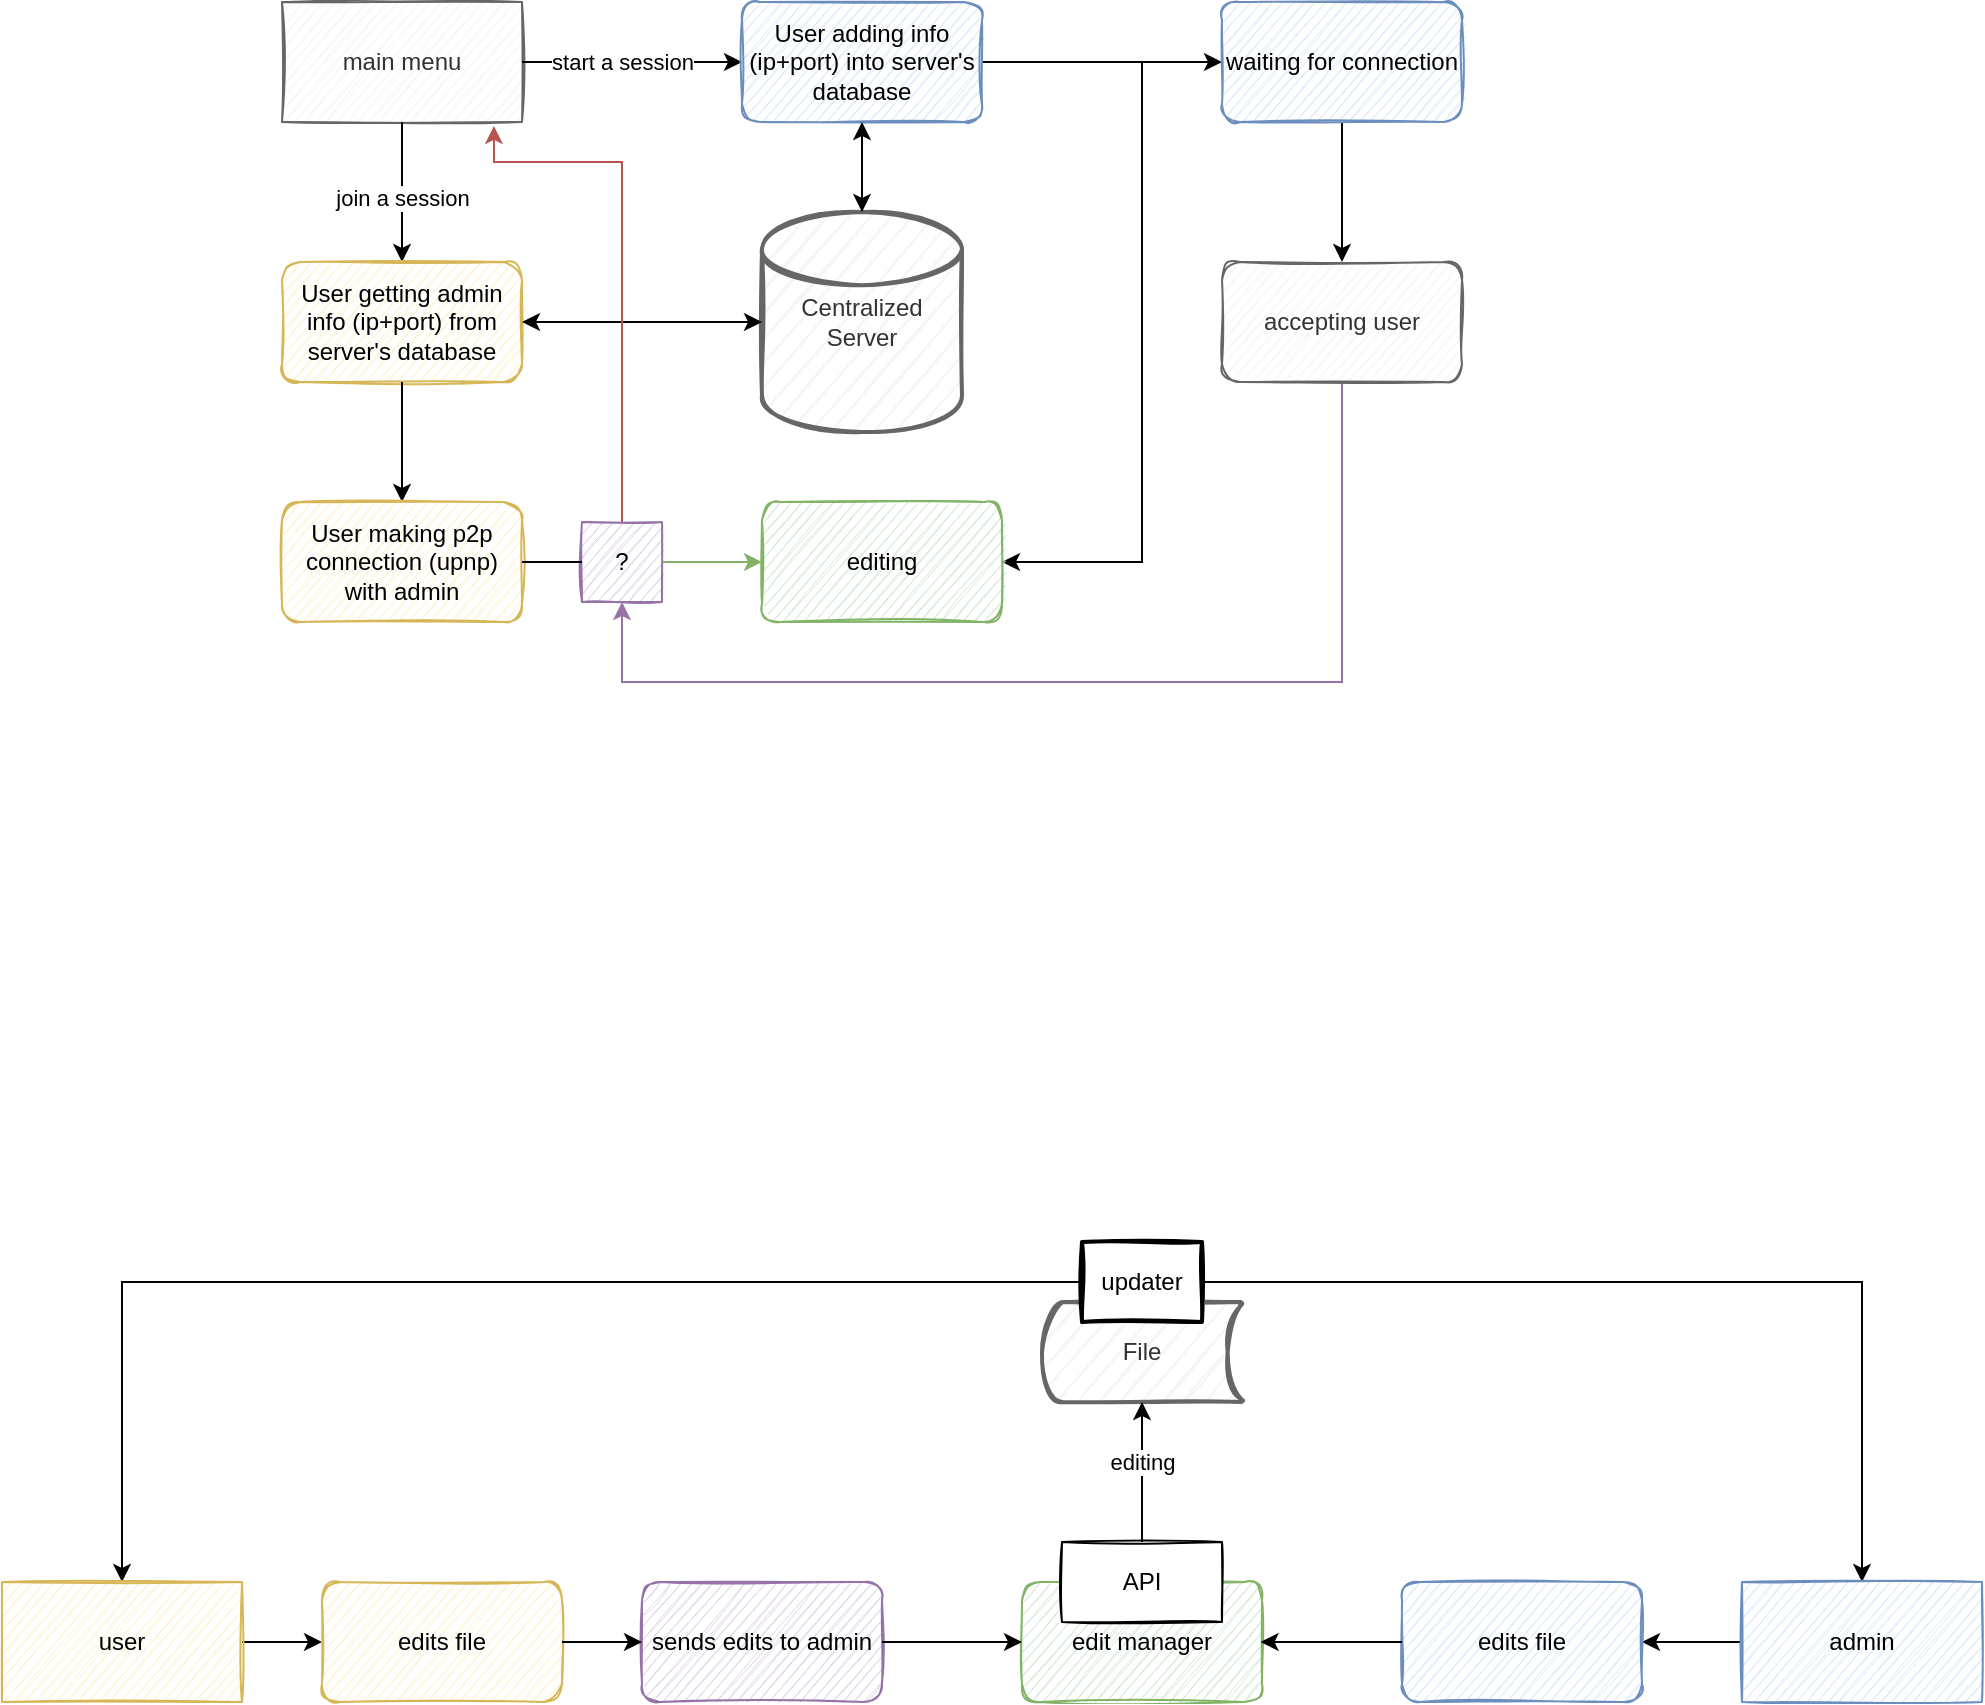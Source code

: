 <mxfile version="20.3.6" type="device"><diagram id="C5RBs43oDa-KdzZeNtuy" name="Page-1"><mxGraphModel dx="2214" dy="816" grid="1" gridSize="10" guides="1" tooltips="1" connect="1" arrows="1" fold="1" page="1" pageScale="1" pageWidth="827" pageHeight="1169" math="0" shadow="0"><root><mxCell id="WIyWlLk6GJQsqaUBKTNV-0"/><mxCell id="WIyWlLk6GJQsqaUBKTNV-1" parent="WIyWlLk6GJQsqaUBKTNV-0"/><mxCell id="FNbi3EBDiK81XZo_8gJ9-0" value="main menu" style="rounded=0;whiteSpace=wrap;html=1;fillColor=#f5f5f5;strokeColor=#666666;fontColor=#333333;sketch=1;" parent="WIyWlLk6GJQsqaUBKTNV-1" vertex="1"><mxGeometry x="110" y="60" width="120" height="60" as="geometry"/></mxCell><mxCell id="FNbi3EBDiK81XZo_8gJ9-1" value="" style="endArrow=classic;html=1;rounded=0;exitX=0.5;exitY=1;exitDx=0;exitDy=0;entryX=0.5;entryY=0;entryDx=0;entryDy=0;" parent="WIyWlLk6GJQsqaUBKTNV-1" source="FNbi3EBDiK81XZo_8gJ9-0" target="FNbi3EBDiK81XZo_8gJ9-2" edge="1"><mxGeometry width="50" height="50" relative="1" as="geometry"><mxPoint x="169.5" y="120" as="sourcePoint"/><mxPoint x="169.5" y="180" as="targetPoint"/></mxGeometry></mxCell><mxCell id="aSy9pJ2h6jpS5eHU0mNA-7" value="join a session" style="edgeLabel;html=1;align=center;verticalAlign=middle;resizable=0;points=[];" parent="FNbi3EBDiK81XZo_8gJ9-1" vertex="1" connectable="0"><mxGeometry x="-0.367" y="-2" relative="1" as="geometry"><mxPoint x="2" y="16" as="offset"/></mxGeometry></mxCell><mxCell id="FNbi3EBDiK81XZo_8gJ9-2" value="User getting admin info (ip+port) from server's database" style="rounded=1;whiteSpace=wrap;html=1;fillColor=#fff2cc;strokeColor=#d6b656;sketch=1;" parent="WIyWlLk6GJQsqaUBKTNV-1" vertex="1"><mxGeometry x="110" y="190" width="120" height="60" as="geometry"/></mxCell><mxCell id="FNbi3EBDiK81XZo_8gJ9-4" value="" style="endArrow=classic;html=1;rounded=0;exitX=0.5;exitY=1;exitDx=0;exitDy=0;" parent="WIyWlLk6GJQsqaUBKTNV-1" source="FNbi3EBDiK81XZo_8gJ9-2" edge="1"><mxGeometry width="50" height="50" relative="1" as="geometry"><mxPoint x="150" y="330" as="sourcePoint"/><mxPoint x="170" y="310" as="targetPoint"/></mxGeometry></mxCell><mxCell id="aSy9pJ2h6jpS5eHU0mNA-15" style="edgeStyle=orthogonalEdgeStyle;rounded=0;orthogonalLoop=1;jettySize=auto;html=1;entryX=0;entryY=0.5;entryDx=0;entryDy=0;startArrow=none;exitX=1;exitY=0.5;exitDx=0;exitDy=0;fillColor=#d5e8d4;strokeColor=#82b366;" parent="WIyWlLk6GJQsqaUBKTNV-1" source="aSy9pJ2h6jpS5eHU0mNA-24" target="aSy9pJ2h6jpS5eHU0mNA-9" edge="1"><mxGeometry relative="1" as="geometry"><mxPoint x="290" y="340" as="sourcePoint"/><Array as="points"/></mxGeometry></mxCell><mxCell id="FNbi3EBDiK81XZo_8gJ9-5" value="User making p2p connection (upnp) with admin" style="rounded=1;whiteSpace=wrap;html=1;fillColor=#fff2cc;strokeColor=#d6b656;sketch=1;" parent="WIyWlLk6GJQsqaUBKTNV-1" vertex="1"><mxGeometry x="110" y="310" width="120" height="60" as="geometry"/></mxCell><mxCell id="FNbi3EBDiK81XZo_8gJ9-6" value="Centralized Server" style="strokeWidth=2;html=1;shape=mxgraph.flowchart.database;whiteSpace=wrap;fillColor=#f5f5f5;fontColor=#333333;strokeColor=#666666;sketch=1;" parent="WIyWlLk6GJQsqaUBKTNV-1" vertex="1"><mxGeometry x="350" y="165" width="100" height="110" as="geometry"/></mxCell><mxCell id="FNbi3EBDiK81XZo_8gJ9-7" value="" style="endArrow=classic;startArrow=classic;html=1;rounded=0;exitX=1;exitY=0.5;exitDx=0;exitDy=0;entryX=0;entryY=0.5;entryDx=0;entryDy=0;entryPerimeter=0;" parent="WIyWlLk6GJQsqaUBKTNV-1" source="FNbi3EBDiK81XZo_8gJ9-2" target="FNbi3EBDiK81XZo_8gJ9-6" edge="1"><mxGeometry width="50" height="50" relative="1" as="geometry"><mxPoint x="380" y="240" as="sourcePoint"/><mxPoint x="430" y="190" as="targetPoint"/></mxGeometry></mxCell><mxCell id="FNbi3EBDiK81XZo_8gJ9-9" value="File" style="strokeWidth=2;html=1;shape=mxgraph.flowchart.stored_data;whiteSpace=wrap;sketch=1;fillColor=#f5f5f5;fontColor=#333333;strokeColor=#666666;" parent="WIyWlLk6GJQsqaUBKTNV-1" vertex="1"><mxGeometry x="490" y="710" width="100" height="50" as="geometry"/></mxCell><mxCell id="h3IvY9EaSZVi4k123ZB_-5" value="" style="edgeStyle=orthogonalEdgeStyle;rounded=0;orthogonalLoop=1;jettySize=auto;html=1;exitX=1;exitY=0.5;exitDx=0;exitDy=0;entryX=0;entryY=0.5;entryDx=0;entryDy=0;" edge="1" parent="WIyWlLk6GJQsqaUBKTNV-1" source="h3IvY9EaSZVi4k123ZB_-4" target="FNbi3EBDiK81XZo_8gJ9-16"><mxGeometry relative="1" as="geometry"><mxPoint x="100" y="820" as="targetPoint"/></mxGeometry></mxCell><mxCell id="FNbi3EBDiK81XZo_8gJ9-16" value="edits file" style="rounded=1;whiteSpace=wrap;html=1;sketch=1;fillColor=#fff2cc;strokeColor=#d6b656;" parent="WIyWlLk6GJQsqaUBKTNV-1" vertex="1"><mxGeometry x="130" y="850" width="120" height="60" as="geometry"/></mxCell><mxCell id="h3IvY9EaSZVi4k123ZB_-3" value="" style="edgeStyle=orthogonalEdgeStyle;rounded=0;orthogonalLoop=1;jettySize=auto;html=1;entryX=1;entryY=0.5;entryDx=0;entryDy=0;exitX=0;exitY=0.5;exitDx=0;exitDy=0;" edge="1" parent="WIyWlLk6GJQsqaUBKTNV-1" source="h3IvY9EaSZVi4k123ZB_-2" target="FNbi3EBDiK81XZo_8gJ9-17"><mxGeometry relative="1" as="geometry"><mxPoint x="820" y="800" as="sourcePoint"/></mxGeometry></mxCell><mxCell id="FNbi3EBDiK81XZo_8gJ9-17" value="edits file" style="rounded=1;whiteSpace=wrap;html=1;sketch=1;fillColor=#dae8fc;strokeColor=#6c8ebf;" parent="WIyWlLk6GJQsqaUBKTNV-1" vertex="1"><mxGeometry x="670" y="850" width="120" height="60" as="geometry"/></mxCell><mxCell id="FNbi3EBDiK81XZo_8gJ9-18" value="sends edits to admin" style="rounded=1;whiteSpace=wrap;html=1;sketch=1;fillColor=#e1d5e7;strokeColor=#9673a6;" parent="WIyWlLk6GJQsqaUBKTNV-1" vertex="1"><mxGeometry x="290" y="850" width="120" height="60" as="geometry"/></mxCell><mxCell id="FNbi3EBDiK81XZo_8gJ9-19" value="" style="endArrow=classic;html=1;rounded=0;entryX=0;entryY=0.5;entryDx=0;entryDy=0;" parent="WIyWlLk6GJQsqaUBKTNV-1" source="FNbi3EBDiK81XZo_8gJ9-16" target="FNbi3EBDiK81XZo_8gJ9-18" edge="1"><mxGeometry width="50" height="50" relative="1" as="geometry"><mxPoint x="130" y="930" as="sourcePoint"/><mxPoint x="200.711" y="880" as="targetPoint"/></mxGeometry></mxCell><mxCell id="FNbi3EBDiK81XZo_8gJ9-22" value="edit manager" style="rounded=1;whiteSpace=wrap;html=1;sketch=1;fillColor=#d5e8d4;strokeColor=#82b366;" parent="WIyWlLk6GJQsqaUBKTNV-1" vertex="1"><mxGeometry x="480" y="850" width="120" height="60" as="geometry"/></mxCell><mxCell id="FNbi3EBDiK81XZo_8gJ9-23" value="" style="endArrow=classic;html=1;rounded=0;" parent="WIyWlLk6GJQsqaUBKTNV-1" source="FNbi3EBDiK81XZo_8gJ9-17" edge="1"><mxGeometry width="50" height="50" relative="1" as="geometry"><mxPoint x="599.289" y="930" as="sourcePoint"/><mxPoint x="599.289" y="880" as="targetPoint"/></mxGeometry></mxCell><mxCell id="FNbi3EBDiK81XZo_8gJ9-24" value="API" style="whiteSpace=wrap;html=1;sketch=1;" parent="WIyWlLk6GJQsqaUBKTNV-1" vertex="1"><mxGeometry x="500" y="830" width="80" height="40" as="geometry"/></mxCell><mxCell id="FNbi3EBDiK81XZo_8gJ9-25" value="" style="endArrow=classic;html=1;rounded=0;entryX=0;entryY=0.5;entryDx=0;entryDy=0;exitX=1;exitY=0.5;exitDx=0;exitDy=0;" parent="WIyWlLk6GJQsqaUBKTNV-1" source="FNbi3EBDiK81XZo_8gJ9-18" target="FNbi3EBDiK81XZo_8gJ9-22" edge="1"><mxGeometry width="50" height="50" relative="1" as="geometry"><mxPoint x="230" y="1050" as="sourcePoint"/><mxPoint x="280" y="1000" as="targetPoint"/></mxGeometry></mxCell><mxCell id="FNbi3EBDiK81XZo_8gJ9-27" value="" style="endArrow=classic;html=1;rounded=0;exitX=0.5;exitY=0;exitDx=0;exitDy=0;entryX=0.5;entryY=1;entryDx=0;entryDy=0;entryPerimeter=0;" parent="WIyWlLk6GJQsqaUBKTNV-1" source="FNbi3EBDiK81XZo_8gJ9-24" target="FNbi3EBDiK81XZo_8gJ9-9" edge="1"><mxGeometry relative="1" as="geometry"><mxPoint x="510" y="650" as="sourcePoint"/><mxPoint x="610" y="650" as="targetPoint"/></mxGeometry></mxCell><mxCell id="aSy9pJ2h6jpS5eHU0mNA-28" value="editing" style="edgeLabel;html=1;align=center;verticalAlign=middle;resizable=0;points=[];" parent="FNbi3EBDiK81XZo_8gJ9-27" vertex="1" connectable="0"><mxGeometry x="-0.333" y="2" relative="1" as="geometry"><mxPoint x="2" y="-17" as="offset"/></mxGeometry></mxCell><mxCell id="aSy9pJ2h6jpS5eHU0mNA-1" value="" style="endArrow=classic;html=1;rounded=0;exitX=1;exitY=0.5;exitDx=0;exitDy=0;entryX=0;entryY=0.5;entryDx=0;entryDy=0;" parent="WIyWlLk6GJQsqaUBKTNV-1" source="FNbi3EBDiK81XZo_8gJ9-0" target="aSy9pJ2h6jpS5eHU0mNA-2" edge="1"><mxGeometry width="50" height="50" relative="1" as="geometry"><mxPoint x="330" y="125" as="sourcePoint"/><mxPoint x="320" y="90" as="targetPoint"/></mxGeometry></mxCell><mxCell id="aSy9pJ2h6jpS5eHU0mNA-8" value="start a session" style="edgeLabel;html=1;align=center;verticalAlign=middle;resizable=0;points=[];" parent="aSy9pJ2h6jpS5eHU0mNA-1" vertex="1" connectable="0"><mxGeometry x="-0.222" y="3" relative="1" as="geometry"><mxPoint x="7" y="3" as="offset"/></mxGeometry></mxCell><mxCell id="aSy9pJ2h6jpS5eHU0mNA-10" value="" style="edgeStyle=orthogonalEdgeStyle;rounded=0;orthogonalLoop=1;jettySize=auto;html=1;" parent="WIyWlLk6GJQsqaUBKTNV-1" source="aSy9pJ2h6jpS5eHU0mNA-2" target="aSy9pJ2h6jpS5eHU0mNA-9" edge="1"><mxGeometry relative="1" as="geometry"><Array as="points"><mxPoint x="540" y="90"/><mxPoint x="540" y="340"/></Array></mxGeometry></mxCell><mxCell id="aSy9pJ2h6jpS5eHU0mNA-14" value="" style="edgeStyle=orthogonalEdgeStyle;rounded=0;orthogonalLoop=1;jettySize=auto;html=1;exitX=1;exitY=0.5;exitDx=0;exitDy=0;" parent="WIyWlLk6GJQsqaUBKTNV-1" source="aSy9pJ2h6jpS5eHU0mNA-2" target="aSy9pJ2h6jpS5eHU0mNA-13" edge="1"><mxGeometry relative="1" as="geometry"/></mxCell><mxCell id="aSy9pJ2h6jpS5eHU0mNA-2" value="User adding info (ip+port) into server's database" style="rounded=1;whiteSpace=wrap;html=1;fillColor=#dae8fc;strokeColor=#6c8ebf;sketch=1;" parent="WIyWlLk6GJQsqaUBKTNV-1" vertex="1"><mxGeometry x="340" y="60" width="120" height="60" as="geometry"/></mxCell><mxCell id="aSy9pJ2h6jpS5eHU0mNA-6" value="" style="endArrow=classic;startArrow=classic;html=1;rounded=0;exitX=0.5;exitY=1;exitDx=0;exitDy=0;entryX=0.5;entryY=0;entryDx=0;entryDy=0;entryPerimeter=0;" parent="WIyWlLk6GJQsqaUBKTNV-1" source="aSy9pJ2h6jpS5eHU0mNA-2" target="FNbi3EBDiK81XZo_8gJ9-6" edge="1"><mxGeometry width="50" height="50" relative="1" as="geometry"><mxPoint x="990" y="230" as="sourcePoint"/><mxPoint x="1141" y="275" as="targetPoint"/></mxGeometry></mxCell><mxCell id="aSy9pJ2h6jpS5eHU0mNA-9" value="editing" style="rounded=1;whiteSpace=wrap;html=1;fillColor=#d5e8d4;strokeColor=#82b366;sketch=1;" parent="WIyWlLk6GJQsqaUBKTNV-1" vertex="1"><mxGeometry x="350" y="310" width="120" height="60" as="geometry"/></mxCell><mxCell id="aSy9pJ2h6jpS5eHU0mNA-20" value="" style="edgeStyle=orthogonalEdgeStyle;rounded=0;orthogonalLoop=1;jettySize=auto;html=1;exitX=0.5;exitY=0;exitDx=0;exitDy=0;entryX=0.5;entryY=1;entryDx=0;entryDy=0;fillColor=#e1d5e7;strokeColor=#9673a6;" parent="WIyWlLk6GJQsqaUBKTNV-1" source="aSy9pJ2h6jpS5eHU0mNA-21" target="aSy9pJ2h6jpS5eHU0mNA-24" edge="1"><mxGeometry relative="1" as="geometry"><mxPoint x="690" y="320" as="sourcePoint"/><mxPoint x="250" y="390" as="targetPoint"/><Array as="points"><mxPoint x="640" y="400"/><mxPoint x="280" y="400"/></Array></mxGeometry></mxCell><mxCell id="aSy9pJ2h6jpS5eHU0mNA-22" value="" style="edgeStyle=orthogonalEdgeStyle;rounded=0;orthogonalLoop=1;jettySize=auto;html=1;" parent="WIyWlLk6GJQsqaUBKTNV-1" source="aSy9pJ2h6jpS5eHU0mNA-13" target="aSy9pJ2h6jpS5eHU0mNA-21" edge="1"><mxGeometry relative="1" as="geometry"/></mxCell><mxCell id="aSy9pJ2h6jpS5eHU0mNA-13" value="waiting for connection" style="whiteSpace=wrap;html=1;rounded=1;fillColor=#dae8fc;strokeColor=#6c8ebf;sketch=1;" parent="WIyWlLk6GJQsqaUBKTNV-1" vertex="1"><mxGeometry x="580" y="60" width="120" height="60" as="geometry"/></mxCell><mxCell id="aSy9pJ2h6jpS5eHU0mNA-21" value="accepting user" style="whiteSpace=wrap;html=1;rounded=1;direction=west;fillColor=#f5f5f5;strokeColor=#666666;fontColor=#333333;sketch=1;" parent="WIyWlLk6GJQsqaUBKTNV-1" vertex="1"><mxGeometry x="580" y="190" width="120" height="60" as="geometry"/></mxCell><mxCell id="aSy9pJ2h6jpS5eHU0mNA-26" style="edgeStyle=orthogonalEdgeStyle;rounded=0;orthogonalLoop=1;jettySize=auto;html=1;exitX=0.5;exitY=0;exitDx=0;exitDy=0;entryX=0.883;entryY=1.033;entryDx=0;entryDy=0;entryPerimeter=0;fillColor=#f8cecc;strokeColor=#b85450;" parent="WIyWlLk6GJQsqaUBKTNV-1" source="aSy9pJ2h6jpS5eHU0mNA-24" target="FNbi3EBDiK81XZo_8gJ9-0" edge="1"><mxGeometry relative="1" as="geometry"><mxPoint x="230" y="120" as="targetPoint"/><Array as="points"><mxPoint x="280" y="140"/><mxPoint x="216" y="140"/></Array></mxGeometry></mxCell><mxCell id="aSy9pJ2h6jpS5eHU0mNA-24" value="?" style="whiteSpace=wrap;html=1;aspect=fixed;direction=east;fillColor=#e1d5e7;strokeColor=#9673a6;sketch=1;" parent="WIyWlLk6GJQsqaUBKTNV-1" vertex="1"><mxGeometry x="260" y="320" width="40" height="40" as="geometry"/></mxCell><mxCell id="aSy9pJ2h6jpS5eHU0mNA-25" value="" style="edgeStyle=orthogonalEdgeStyle;rounded=0;orthogonalLoop=1;jettySize=auto;html=1;entryX=0;entryY=0.5;entryDx=0;entryDy=0;endArrow=none;exitX=1;exitY=0.5;exitDx=0;exitDy=0;" parent="WIyWlLk6GJQsqaUBKTNV-1" source="FNbi3EBDiK81XZo_8gJ9-5" target="aSy9pJ2h6jpS5eHU0mNA-24" edge="1"><mxGeometry relative="1" as="geometry"><mxPoint x="230" y="340.034" as="sourcePoint"/><mxPoint x="350" y="340" as="targetPoint"/><Array as="points"/></mxGeometry></mxCell><mxCell id="h3IvY9EaSZVi4k123ZB_-0" style="edgeStyle=orthogonalEdgeStyle;rounded=0;orthogonalLoop=1;jettySize=auto;html=1;entryX=0.5;entryY=0;entryDx=0;entryDy=0;exitX=0;exitY=0.5;exitDx=0;exitDy=0;" edge="1" parent="WIyWlLk6GJQsqaUBKTNV-1" source="aSy9pJ2h6jpS5eHU0mNA-29" target="h3IvY9EaSZVi4k123ZB_-4"><mxGeometry relative="1" as="geometry"><mxPoint x="70" y="850" as="targetPoint"/><Array as="points"><mxPoint x="30" y="700"/></Array></mxGeometry></mxCell><mxCell id="h3IvY9EaSZVi4k123ZB_-1" style="edgeStyle=orthogonalEdgeStyle;rounded=0;orthogonalLoop=1;jettySize=auto;html=1;entryX=0.5;entryY=0;entryDx=0;entryDy=0;exitX=1;exitY=0.5;exitDx=0;exitDy=0;" edge="1" parent="WIyWlLk6GJQsqaUBKTNV-1" source="aSy9pJ2h6jpS5eHU0mNA-29" target="h3IvY9EaSZVi4k123ZB_-2"><mxGeometry relative="1" as="geometry"><mxPoint x="730.0" y="750" as="targetPoint"/><Array as="points"><mxPoint x="900" y="700"/></Array></mxGeometry></mxCell><mxCell id="aSy9pJ2h6jpS5eHU0mNA-29" value="updater" style="whiteSpace=wrap;html=1;strokeWidth=2;sketch=1;" parent="WIyWlLk6GJQsqaUBKTNV-1" vertex="1"><mxGeometry x="510" y="680" width="60" height="40" as="geometry"/></mxCell><mxCell id="h3IvY9EaSZVi4k123ZB_-2" value="admin" style="whiteSpace=wrap;html=1;fillColor=#dae8fc;strokeColor=#6c8ebf;rounded=0;sketch=1;" vertex="1" parent="WIyWlLk6GJQsqaUBKTNV-1"><mxGeometry x="840" y="850" width="120" height="60" as="geometry"/></mxCell><mxCell id="h3IvY9EaSZVi4k123ZB_-4" value="user" style="whiteSpace=wrap;html=1;fillColor=#fff2cc;strokeColor=#d6b656;rounded=0;sketch=1;" vertex="1" parent="WIyWlLk6GJQsqaUBKTNV-1"><mxGeometry x="-30" y="850" width="120" height="60" as="geometry"/></mxCell></root></mxGraphModel></diagram></mxfile>